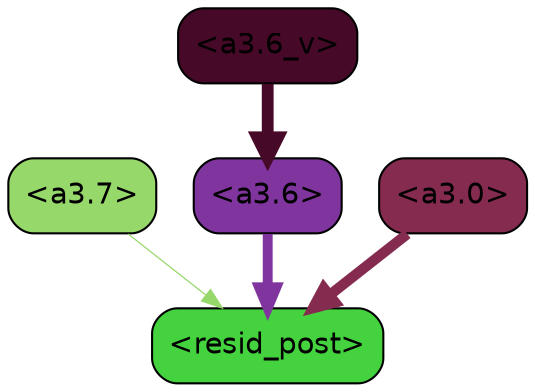 strict digraph "" {
	graph [bgcolor=transparent,
		layout=dot,
		overlap=false,
		splines=true
	];
	"<a3.7>"	[color=black,
		fillcolor="#97d86b",
		fontname=Helvetica,
		shape=box,
		style="filled, rounded"];
	"<resid_post>"	[color=black,
		fillcolor="#44d33e",
		fontname=Helvetica,
		shape=box,
		style="filled, rounded"];
	"<a3.7>" -> "<resid_post>"	[color="#97d86b",
		penwidth=0.6];
	"<a3.6>"	[color=black,
		fillcolor="#7f359d",
		fontname=Helvetica,
		shape=box,
		style="filled, rounded"];
	"<a3.6>" -> "<resid_post>"	[color="#7f359d",
		penwidth=4.748674273490906];
	"<a3.0>"	[color=black,
		fillcolor="#852b50",
		fontname=Helvetica,
		shape=box,
		style="filled, rounded"];
	"<a3.0>" -> "<resid_post>"	[color="#852b50",
		penwidth=5.004031300544739];
	"<a3.6_v>"	[color=black,
		fillcolor="#470928",
		fontname=Helvetica,
		shape=box,
		style="filled, rounded"];
	"<a3.6_v>" -> "<a3.6>"	[color="#470928",
		penwidth=5.669987380504608];
}
